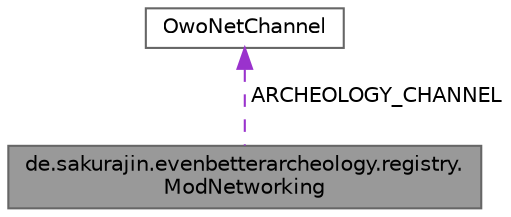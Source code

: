 digraph "de.sakurajin.evenbetterarcheology.registry.ModNetworking"
{
 // LATEX_PDF_SIZE
  bgcolor="transparent";
  edge [fontname=Helvetica,fontsize=10,labelfontname=Helvetica,labelfontsize=10];
  node [fontname=Helvetica,fontsize=10,shape=box,height=0.2,width=0.4];
  Node1 [label="de.sakurajin.evenbetterarcheology.registry.\lModNetworking",height=0.2,width=0.4,color="gray40", fillcolor="grey60", style="filled", fontcolor="black",tooltip=" "];
  Node2 -> Node1 [dir="back",color="darkorchid3",style="dashed",label=" ARCHEOLOGY_CHANNEL" ];
  Node2 [label="OwoNetChannel",height=0.2,width=0.4,color="gray40", fillcolor="white", style="filled",tooltip=" "];
}
